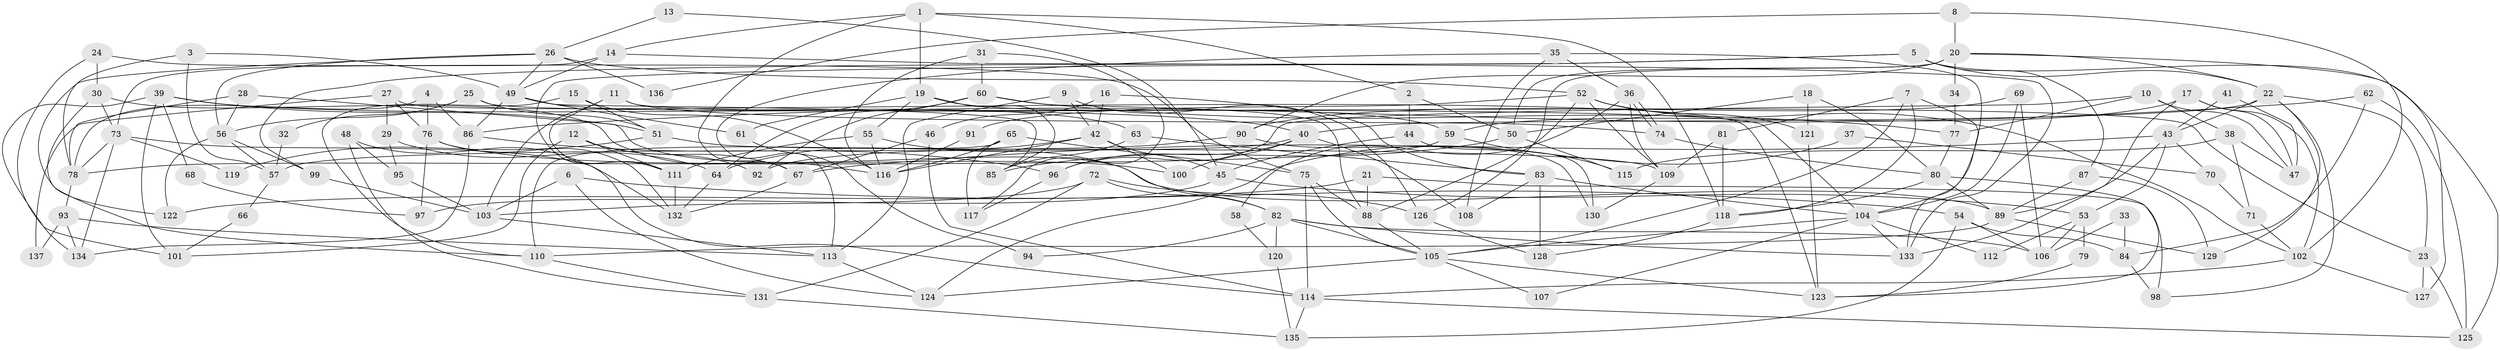 // Generated by graph-tools (version 1.1) at 2025/26/03/09/25 03:26:20]
// undirected, 137 vertices, 274 edges
graph export_dot {
graph [start="1"]
  node [color=gray90,style=filled];
  1;
  2;
  3;
  4;
  5;
  6;
  7;
  8;
  9;
  10;
  11;
  12;
  13;
  14;
  15;
  16;
  17;
  18;
  19;
  20;
  21;
  22;
  23;
  24;
  25;
  26;
  27;
  28;
  29;
  30;
  31;
  32;
  33;
  34;
  35;
  36;
  37;
  38;
  39;
  40;
  41;
  42;
  43;
  44;
  45;
  46;
  47;
  48;
  49;
  50;
  51;
  52;
  53;
  54;
  55;
  56;
  57;
  58;
  59;
  60;
  61;
  62;
  63;
  64;
  65;
  66;
  67;
  68;
  69;
  70;
  71;
  72;
  73;
  74;
  75;
  76;
  77;
  78;
  79;
  80;
  81;
  82;
  83;
  84;
  85;
  86;
  87;
  88;
  89;
  90;
  91;
  92;
  93;
  94;
  95;
  96;
  97;
  98;
  99;
  100;
  101;
  102;
  103;
  104;
  105;
  106;
  107;
  108;
  109;
  110;
  111;
  112;
  113;
  114;
  115;
  116;
  117;
  118;
  119;
  120;
  121;
  122;
  123;
  124;
  125;
  126;
  127;
  128;
  129;
  130;
  131;
  132;
  133;
  134;
  135;
  136;
  137;
  1 -- 14;
  1 -- 118;
  1 -- 2;
  1 -- 19;
  1 -- 67;
  2 -- 50;
  2 -- 44;
  3 -- 49;
  3 -- 78;
  3 -- 57;
  4 -- 78;
  4 -- 76;
  4 -- 86;
  5 -- 22;
  5 -- 125;
  5 -- 87;
  5 -- 99;
  5 -- 111;
  6 -- 124;
  6 -- 54;
  6 -- 103;
  7 -- 105;
  7 -- 81;
  7 -- 118;
  7 -- 133;
  8 -- 20;
  8 -- 102;
  8 -- 136;
  9 -- 42;
  9 -- 126;
  9 -- 113;
  10 -- 77;
  10 -- 96;
  10 -- 38;
  10 -- 47;
  11 -- 103;
  11 -- 111;
  11 -- 23;
  11 -- 74;
  12 -- 92;
  12 -- 111;
  12 -- 67;
  12 -- 101;
  13 -- 26;
  13 -- 45;
  14 -- 73;
  14 -- 133;
  14 -- 49;
  15 -- 116;
  15 -- 51;
  15 -- 110;
  16 -- 83;
  16 -- 46;
  16 -- 42;
  17 -- 102;
  17 -- 133;
  17 -- 47;
  17 -- 59;
  18 -- 80;
  18 -- 50;
  18 -- 121;
  19 -- 59;
  19 -- 55;
  19 -- 61;
  19 -- 85;
  20 -- 50;
  20 -- 126;
  20 -- 22;
  20 -- 34;
  20 -- 90;
  20 -- 127;
  21 -- 88;
  21 -- 122;
  21 -- 98;
  22 -- 43;
  22 -- 23;
  22 -- 40;
  22 -- 98;
  22 -- 129;
  23 -- 125;
  23 -- 127;
  24 -- 30;
  24 -- 75;
  24 -- 101;
  25 -- 104;
  25 -- 56;
  25 -- 32;
  25 -- 51;
  26 -- 56;
  26 -- 49;
  26 -- 52;
  26 -- 122;
  26 -- 136;
  27 -- 123;
  27 -- 76;
  27 -- 29;
  27 -- 137;
  28 -- 89;
  28 -- 56;
  28 -- 78;
  29 -- 64;
  29 -- 95;
  30 -- 116;
  30 -- 73;
  30 -- 110;
  31 -- 116;
  31 -- 117;
  31 -- 60;
  32 -- 57;
  33 -- 84;
  33 -- 106;
  34 -- 77;
  35 -- 113;
  35 -- 104;
  35 -- 36;
  35 -- 108;
  36 -- 74;
  36 -- 74;
  36 -- 58;
  36 -- 109;
  37 -- 124;
  37 -- 70;
  38 -- 47;
  38 -- 71;
  38 -- 115;
  39 -- 51;
  39 -- 101;
  39 -- 40;
  39 -- 68;
  39 -- 134;
  40 -- 57;
  40 -- 96;
  40 -- 100;
  40 -- 108;
  41 -- 43;
  41 -- 47;
  42 -- 116;
  42 -- 45;
  42 -- 64;
  42 -- 100;
  43 -- 67;
  43 -- 89;
  43 -- 53;
  43 -- 70;
  44 -- 45;
  44 -- 130;
  45 -- 53;
  45 -- 97;
  46 -- 67;
  46 -- 114;
  48 -- 114;
  48 -- 95;
  48 -- 131;
  49 -- 86;
  49 -- 61;
  49 -- 63;
  49 -- 85;
  50 -- 115;
  50 -- 85;
  51 -- 109;
  51 -- 119;
  52 -- 121;
  52 -- 88;
  52 -- 91;
  52 -- 102;
  52 -- 109;
  53 -- 106;
  53 -- 79;
  53 -- 112;
  54 -- 106;
  54 -- 135;
  54 -- 84;
  55 -- 111;
  55 -- 82;
  55 -- 116;
  56 -- 57;
  56 -- 99;
  56 -- 122;
  57 -- 66;
  58 -- 120;
  59 -- 78;
  59 -- 115;
  60 -- 88;
  60 -- 64;
  60 -- 77;
  60 -- 92;
  61 -- 94;
  62 -- 86;
  62 -- 84;
  62 -- 125;
  63 -- 85;
  63 -- 83;
  64 -- 132;
  65 -- 75;
  65 -- 110;
  65 -- 116;
  65 -- 117;
  66 -- 101;
  67 -- 132;
  68 -- 97;
  69 -- 90;
  69 -- 104;
  69 -- 106;
  70 -- 71;
  71 -- 102;
  72 -- 131;
  72 -- 82;
  72 -- 103;
  72 -- 126;
  73 -- 132;
  73 -- 134;
  73 -- 78;
  73 -- 119;
  74 -- 80;
  75 -- 114;
  75 -- 105;
  75 -- 88;
  76 -- 100;
  76 -- 132;
  76 -- 97;
  77 -- 80;
  78 -- 93;
  79 -- 123;
  80 -- 89;
  80 -- 118;
  80 -- 123;
  81 -- 118;
  81 -- 109;
  82 -- 133;
  82 -- 94;
  82 -- 105;
  82 -- 106;
  82 -- 120;
  83 -- 108;
  83 -- 104;
  83 -- 128;
  84 -- 98;
  86 -- 134;
  86 -- 96;
  87 -- 89;
  87 -- 129;
  88 -- 105;
  89 -- 110;
  89 -- 129;
  90 -- 130;
  90 -- 92;
  91 -- 116;
  93 -- 113;
  93 -- 134;
  93 -- 137;
  95 -- 103;
  96 -- 117;
  99 -- 103;
  102 -- 127;
  102 -- 114;
  103 -- 113;
  104 -- 105;
  104 -- 107;
  104 -- 112;
  104 -- 133;
  105 -- 107;
  105 -- 123;
  105 -- 124;
  109 -- 130;
  110 -- 131;
  111 -- 132;
  113 -- 124;
  114 -- 125;
  114 -- 135;
  118 -- 128;
  120 -- 135;
  121 -- 123;
  126 -- 128;
  131 -- 135;
}
